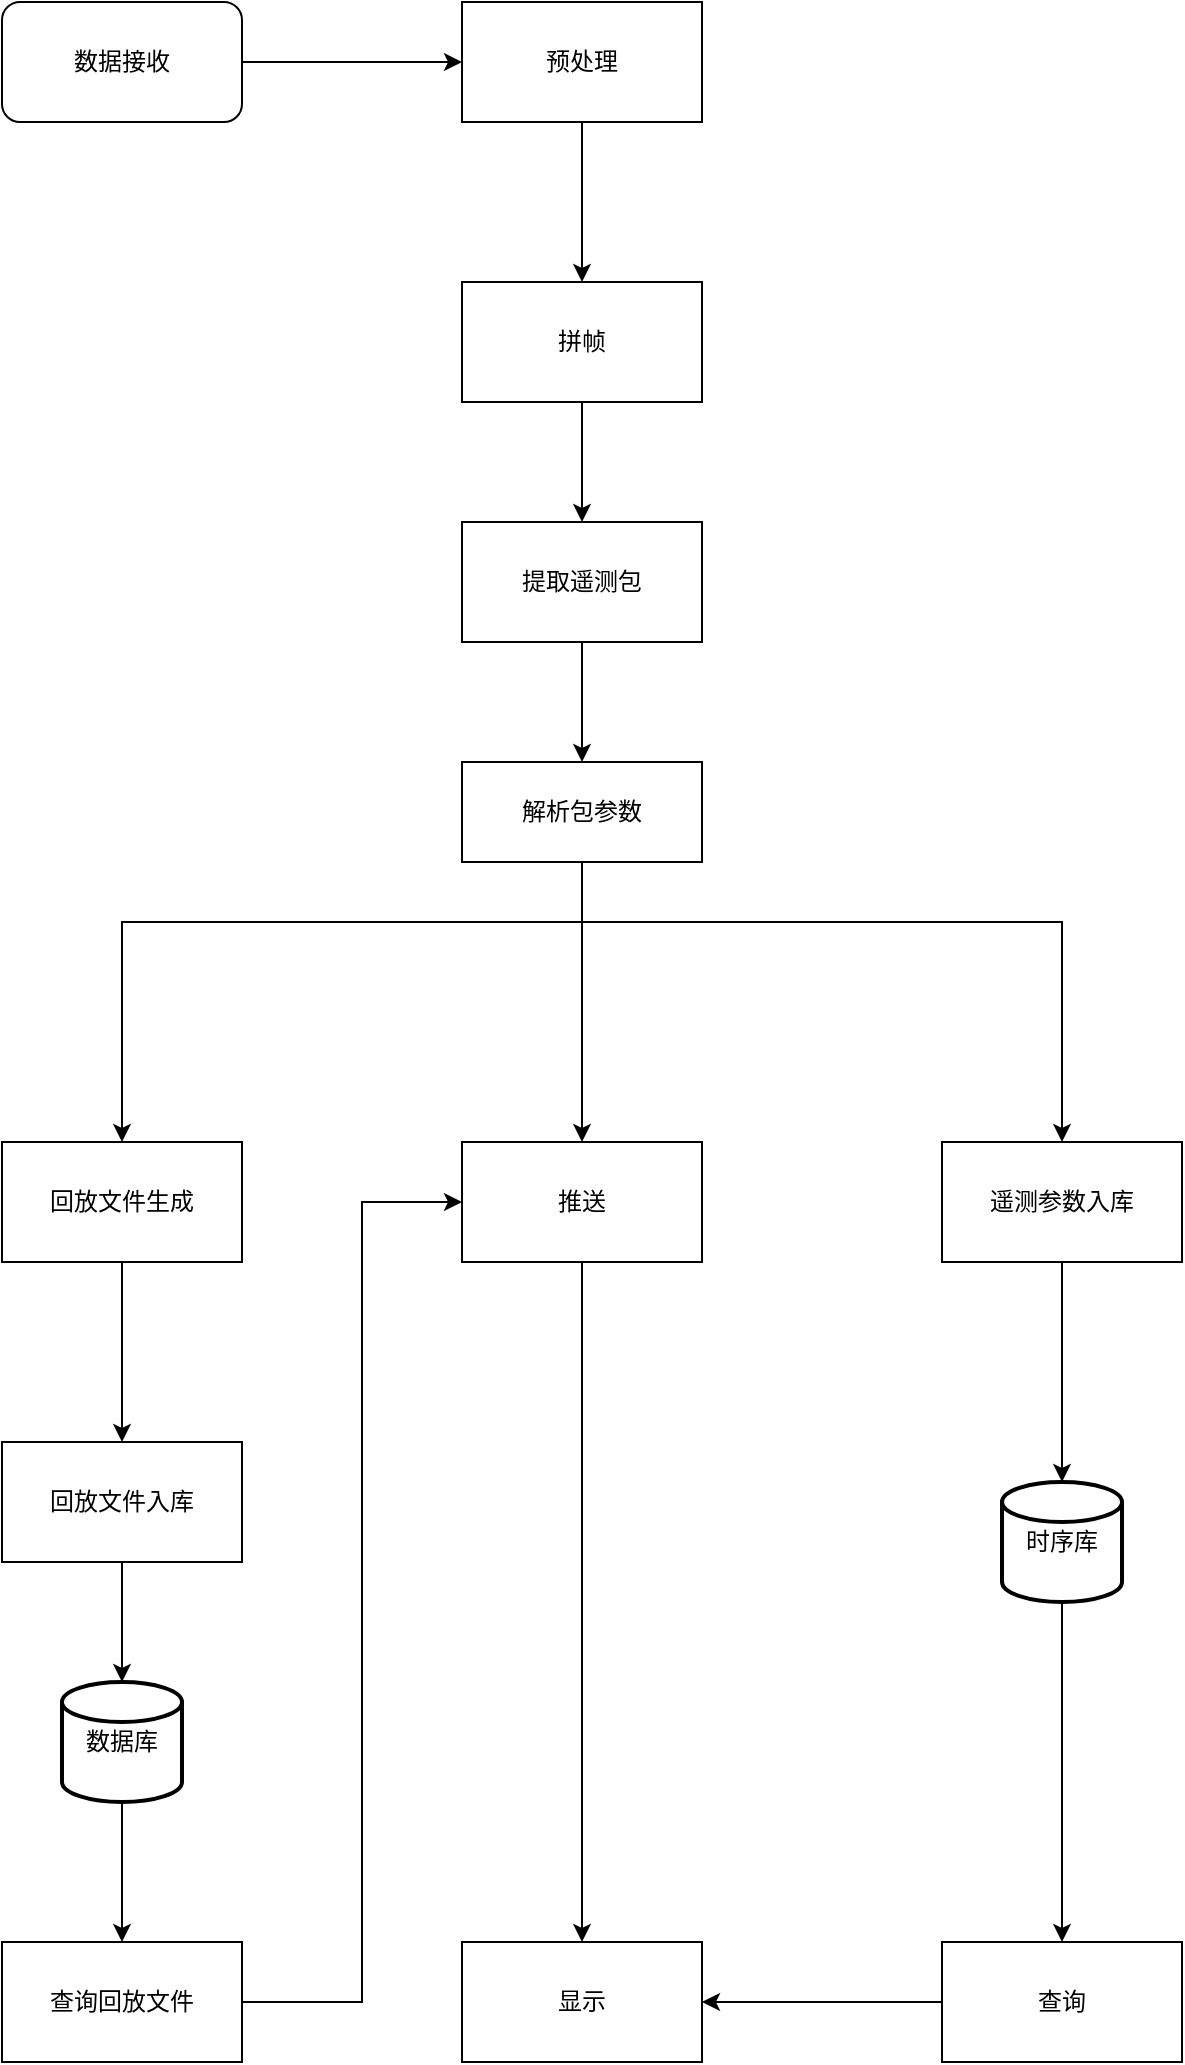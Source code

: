 <mxfile version="13.9.9" type="github">
  <diagram id="C5RBs43oDa-KdzZeNtuy" name="Page-1">
    <mxGraphModel dx="1211" dy="659" grid="1" gridSize="10" guides="1" tooltips="1" connect="1" arrows="1" fold="1" page="1" pageScale="1" pageWidth="827" pageHeight="1169" math="0" shadow="0">
      <root>
        <mxCell id="WIyWlLk6GJQsqaUBKTNV-0" />
        <mxCell id="WIyWlLk6GJQsqaUBKTNV-1" parent="WIyWlLk6GJQsqaUBKTNV-0" />
        <mxCell id="7yCih969jKzUZf1A2bzt-0" value="数据接收" style="rounded=1;whiteSpace=wrap;html=1;" vertex="1" parent="WIyWlLk6GJQsqaUBKTNV-1">
          <mxGeometry x="130" y="70" width="120" height="60" as="geometry" />
        </mxCell>
        <mxCell id="7yCih969jKzUZf1A2bzt-1" value="" style="endArrow=classic;html=1;exitX=1;exitY=0.5;exitDx=0;exitDy=0;" edge="1" parent="WIyWlLk6GJQsqaUBKTNV-1" source="7yCih969jKzUZf1A2bzt-0">
          <mxGeometry width="50" height="50" relative="1" as="geometry">
            <mxPoint x="310" y="140" as="sourcePoint" />
            <mxPoint x="360" y="100" as="targetPoint" />
          </mxGeometry>
        </mxCell>
        <mxCell id="7yCih969jKzUZf1A2bzt-2" value="预处理" style="rounded=0;whiteSpace=wrap;html=1;" vertex="1" parent="WIyWlLk6GJQsqaUBKTNV-1">
          <mxGeometry x="360" y="70" width="120" height="60" as="geometry" />
        </mxCell>
        <mxCell id="7yCih969jKzUZf1A2bzt-3" value="" style="endArrow=classic;html=1;exitX=0.5;exitY=1;exitDx=0;exitDy=0;" edge="1" parent="WIyWlLk6GJQsqaUBKTNV-1" source="7yCih969jKzUZf1A2bzt-2">
          <mxGeometry width="50" height="50" relative="1" as="geometry">
            <mxPoint x="450" y="250" as="sourcePoint" />
            <mxPoint x="420" y="210" as="targetPoint" />
          </mxGeometry>
        </mxCell>
        <mxCell id="7yCih969jKzUZf1A2bzt-4" value="拼帧" style="rounded=0;whiteSpace=wrap;html=1;" vertex="1" parent="WIyWlLk6GJQsqaUBKTNV-1">
          <mxGeometry x="360" y="210" width="120" height="60" as="geometry" />
        </mxCell>
        <mxCell id="7yCih969jKzUZf1A2bzt-5" value="" style="endArrow=classic;html=1;exitX=0.5;exitY=1;exitDx=0;exitDy=0;" edge="1" parent="WIyWlLk6GJQsqaUBKTNV-1" source="7yCih969jKzUZf1A2bzt-4">
          <mxGeometry width="50" height="50" relative="1" as="geometry">
            <mxPoint x="450" y="360" as="sourcePoint" />
            <mxPoint x="420" y="330" as="targetPoint" />
          </mxGeometry>
        </mxCell>
        <mxCell id="7yCih969jKzUZf1A2bzt-6" value="提取遥测包" style="rounded=0;whiteSpace=wrap;html=1;" vertex="1" parent="WIyWlLk6GJQsqaUBKTNV-1">
          <mxGeometry x="360" y="330" width="120" height="60" as="geometry" />
        </mxCell>
        <mxCell id="7yCih969jKzUZf1A2bzt-7" value="" style="endArrow=classic;html=1;exitX=0.5;exitY=1;exitDx=0;exitDy=0;" edge="1" parent="WIyWlLk6GJQsqaUBKTNV-1" source="7yCih969jKzUZf1A2bzt-6">
          <mxGeometry width="50" height="50" relative="1" as="geometry">
            <mxPoint x="420" y="480" as="sourcePoint" />
            <mxPoint x="420" y="450" as="targetPoint" />
          </mxGeometry>
        </mxCell>
        <mxCell id="7yCih969jKzUZf1A2bzt-18" style="edgeStyle=orthogonalEdgeStyle;rounded=0;orthogonalLoop=1;jettySize=auto;html=1;entryX=0.5;entryY=0;entryDx=0;entryDy=0;" edge="1" parent="WIyWlLk6GJQsqaUBKTNV-1" source="7yCih969jKzUZf1A2bzt-8" target="7yCih969jKzUZf1A2bzt-22">
          <mxGeometry relative="1" as="geometry">
            <mxPoint x="420" y="590" as="targetPoint" />
          </mxGeometry>
        </mxCell>
        <mxCell id="7yCih969jKzUZf1A2bzt-20" style="edgeStyle=orthogonalEdgeStyle;rounded=0;orthogonalLoop=1;jettySize=auto;html=1;exitX=0.5;exitY=1;exitDx=0;exitDy=0;entryX=0.5;entryY=0;entryDx=0;entryDy=0;" edge="1" parent="WIyWlLk6GJQsqaUBKTNV-1" source="7yCih969jKzUZf1A2bzt-8" target="7yCih969jKzUZf1A2bzt-21">
          <mxGeometry relative="1" as="geometry">
            <mxPoint x="260" y="610" as="targetPoint" />
            <Array as="points">
              <mxPoint x="420" y="530" />
              <mxPoint x="190" y="530" />
              <mxPoint x="190" y="630" />
            </Array>
          </mxGeometry>
        </mxCell>
        <mxCell id="7yCih969jKzUZf1A2bzt-24" style="edgeStyle=orthogonalEdgeStyle;rounded=0;orthogonalLoop=1;jettySize=auto;html=1;exitX=0.5;exitY=1;exitDx=0;exitDy=0;entryX=0.5;entryY=0;entryDx=0;entryDy=0;" edge="1" parent="WIyWlLk6GJQsqaUBKTNV-1" source="7yCih969jKzUZf1A2bzt-8" target="7yCih969jKzUZf1A2bzt-23">
          <mxGeometry relative="1" as="geometry">
            <mxPoint x="670" y="630" as="targetPoint" />
            <Array as="points">
              <mxPoint x="420" y="530" />
              <mxPoint x="660" y="530" />
            </Array>
          </mxGeometry>
        </mxCell>
        <mxCell id="7yCih969jKzUZf1A2bzt-8" value="解析包参数" style="rounded=0;whiteSpace=wrap;html=1;" vertex="1" parent="WIyWlLk6GJQsqaUBKTNV-1">
          <mxGeometry x="360" y="450" width="120" height="50" as="geometry" />
        </mxCell>
        <mxCell id="7yCih969jKzUZf1A2bzt-33" style="edgeStyle=orthogonalEdgeStyle;rounded=0;orthogonalLoop=1;jettySize=auto;html=1;exitX=0.5;exitY=1;exitDx=0;exitDy=0;entryX=0.5;entryY=0;entryDx=0;entryDy=0;" edge="1" parent="WIyWlLk6GJQsqaUBKTNV-1" source="7yCih969jKzUZf1A2bzt-21" target="7yCih969jKzUZf1A2bzt-32">
          <mxGeometry relative="1" as="geometry" />
        </mxCell>
        <mxCell id="7yCih969jKzUZf1A2bzt-21" value="回放文件生成" style="rounded=0;whiteSpace=wrap;html=1;" vertex="1" parent="WIyWlLk6GJQsqaUBKTNV-1">
          <mxGeometry x="130" y="640" width="120" height="60" as="geometry" />
        </mxCell>
        <mxCell id="7yCih969jKzUZf1A2bzt-30" style="edgeStyle=orthogonalEdgeStyle;rounded=0;orthogonalLoop=1;jettySize=auto;html=1;exitX=0.5;exitY=1;exitDx=0;exitDy=0;" edge="1" parent="WIyWlLk6GJQsqaUBKTNV-1" source="7yCih969jKzUZf1A2bzt-22" target="7yCih969jKzUZf1A2bzt-29">
          <mxGeometry relative="1" as="geometry" />
        </mxCell>
        <mxCell id="7yCih969jKzUZf1A2bzt-22" value="推送" style="rounded=0;whiteSpace=wrap;html=1;" vertex="1" parent="WIyWlLk6GJQsqaUBKTNV-1">
          <mxGeometry x="360" y="640" width="120" height="60" as="geometry" />
        </mxCell>
        <mxCell id="7yCih969jKzUZf1A2bzt-26" style="edgeStyle=orthogonalEdgeStyle;rounded=0;orthogonalLoop=1;jettySize=auto;html=1;exitX=0.5;exitY=1;exitDx=0;exitDy=0;" edge="1" parent="WIyWlLk6GJQsqaUBKTNV-1" source="7yCih969jKzUZf1A2bzt-23" target="7yCih969jKzUZf1A2bzt-25">
          <mxGeometry relative="1" as="geometry" />
        </mxCell>
        <mxCell id="7yCih969jKzUZf1A2bzt-23" value="遥测参数入库" style="rounded=0;whiteSpace=wrap;html=1;" vertex="1" parent="WIyWlLk6GJQsqaUBKTNV-1">
          <mxGeometry x="600" y="640" width="120" height="60" as="geometry" />
        </mxCell>
        <mxCell id="7yCih969jKzUZf1A2bzt-28" style="edgeStyle=orthogonalEdgeStyle;rounded=0;orthogonalLoop=1;jettySize=auto;html=1;exitX=0.5;exitY=1;exitDx=0;exitDy=0;exitPerimeter=0;" edge="1" parent="WIyWlLk6GJQsqaUBKTNV-1" source="7yCih969jKzUZf1A2bzt-25" target="7yCih969jKzUZf1A2bzt-27">
          <mxGeometry relative="1" as="geometry" />
        </mxCell>
        <mxCell id="7yCih969jKzUZf1A2bzt-25" value="时序库" style="strokeWidth=2;html=1;shape=mxgraph.flowchart.database;whiteSpace=wrap;" vertex="1" parent="WIyWlLk6GJQsqaUBKTNV-1">
          <mxGeometry x="630" y="810" width="60" height="60" as="geometry" />
        </mxCell>
        <mxCell id="7yCih969jKzUZf1A2bzt-31" style="edgeStyle=orthogonalEdgeStyle;rounded=0;orthogonalLoop=1;jettySize=auto;html=1;exitX=0;exitY=0.5;exitDx=0;exitDy=0;entryX=1;entryY=0.5;entryDx=0;entryDy=0;" edge="1" parent="WIyWlLk6GJQsqaUBKTNV-1" source="7yCih969jKzUZf1A2bzt-27" target="7yCih969jKzUZf1A2bzt-29">
          <mxGeometry relative="1" as="geometry" />
        </mxCell>
        <mxCell id="7yCih969jKzUZf1A2bzt-27" value="查询" style="rounded=0;whiteSpace=wrap;html=1;" vertex="1" parent="WIyWlLk6GJQsqaUBKTNV-1">
          <mxGeometry x="600" y="1040" width="120" height="60" as="geometry" />
        </mxCell>
        <mxCell id="7yCih969jKzUZf1A2bzt-29" value="显示" style="rounded=0;whiteSpace=wrap;html=1;" vertex="1" parent="WIyWlLk6GJQsqaUBKTNV-1">
          <mxGeometry x="360" y="1040" width="120" height="60" as="geometry" />
        </mxCell>
        <mxCell id="7yCih969jKzUZf1A2bzt-35" style="edgeStyle=orthogonalEdgeStyle;rounded=0;orthogonalLoop=1;jettySize=auto;html=1;exitX=0.5;exitY=1;exitDx=0;exitDy=0;entryX=0.5;entryY=0;entryDx=0;entryDy=0;entryPerimeter=0;" edge="1" parent="WIyWlLk6GJQsqaUBKTNV-1" source="7yCih969jKzUZf1A2bzt-32" target="7yCih969jKzUZf1A2bzt-34">
          <mxGeometry relative="1" as="geometry" />
        </mxCell>
        <mxCell id="7yCih969jKzUZf1A2bzt-32" value="回放文件入库" style="rounded=0;whiteSpace=wrap;html=1;" vertex="1" parent="WIyWlLk6GJQsqaUBKTNV-1">
          <mxGeometry x="130" y="790" width="120" height="60" as="geometry" />
        </mxCell>
        <mxCell id="7yCih969jKzUZf1A2bzt-37" style="edgeStyle=orthogonalEdgeStyle;rounded=0;orthogonalLoop=1;jettySize=auto;html=1;exitX=0.5;exitY=1;exitDx=0;exitDy=0;exitPerimeter=0;entryX=0.5;entryY=0;entryDx=0;entryDy=0;" edge="1" parent="WIyWlLk6GJQsqaUBKTNV-1" source="7yCih969jKzUZf1A2bzt-34" target="7yCih969jKzUZf1A2bzt-36">
          <mxGeometry relative="1" as="geometry" />
        </mxCell>
        <mxCell id="7yCih969jKzUZf1A2bzt-34" value="数据库" style="strokeWidth=2;html=1;shape=mxgraph.flowchart.database;whiteSpace=wrap;" vertex="1" parent="WIyWlLk6GJQsqaUBKTNV-1">
          <mxGeometry x="160" y="910" width="60" height="60" as="geometry" />
        </mxCell>
        <mxCell id="7yCih969jKzUZf1A2bzt-38" style="edgeStyle=orthogonalEdgeStyle;rounded=0;orthogonalLoop=1;jettySize=auto;html=1;exitX=1;exitY=0.5;exitDx=0;exitDy=0;" edge="1" parent="WIyWlLk6GJQsqaUBKTNV-1" source="7yCih969jKzUZf1A2bzt-36" target="7yCih969jKzUZf1A2bzt-22">
          <mxGeometry relative="1" as="geometry">
            <mxPoint x="340" y="710" as="targetPoint" />
            <Array as="points">
              <mxPoint x="310" y="1070" />
              <mxPoint x="310" y="670" />
            </Array>
          </mxGeometry>
        </mxCell>
        <mxCell id="7yCih969jKzUZf1A2bzt-36" value="查询回放文件" style="rounded=0;whiteSpace=wrap;html=1;" vertex="1" parent="WIyWlLk6GJQsqaUBKTNV-1">
          <mxGeometry x="130" y="1040" width="120" height="60" as="geometry" />
        </mxCell>
      </root>
    </mxGraphModel>
  </diagram>
</mxfile>
